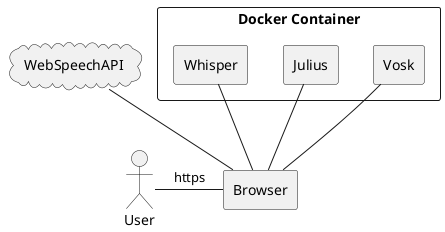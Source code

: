 @startuml システム構成

actor User
rectangle Browser

rectangle system as "Docker Container" {
    rectangle Vosk
    rectangle Julius
    rectangle Whisper
}

cloud WebSpeechAPI


User -right- Browser : https
Browser -up- Vosk
Browser -up- Julius
Browser -up- Whisper
Browser -up- WebSpeechAPI

@enduml
